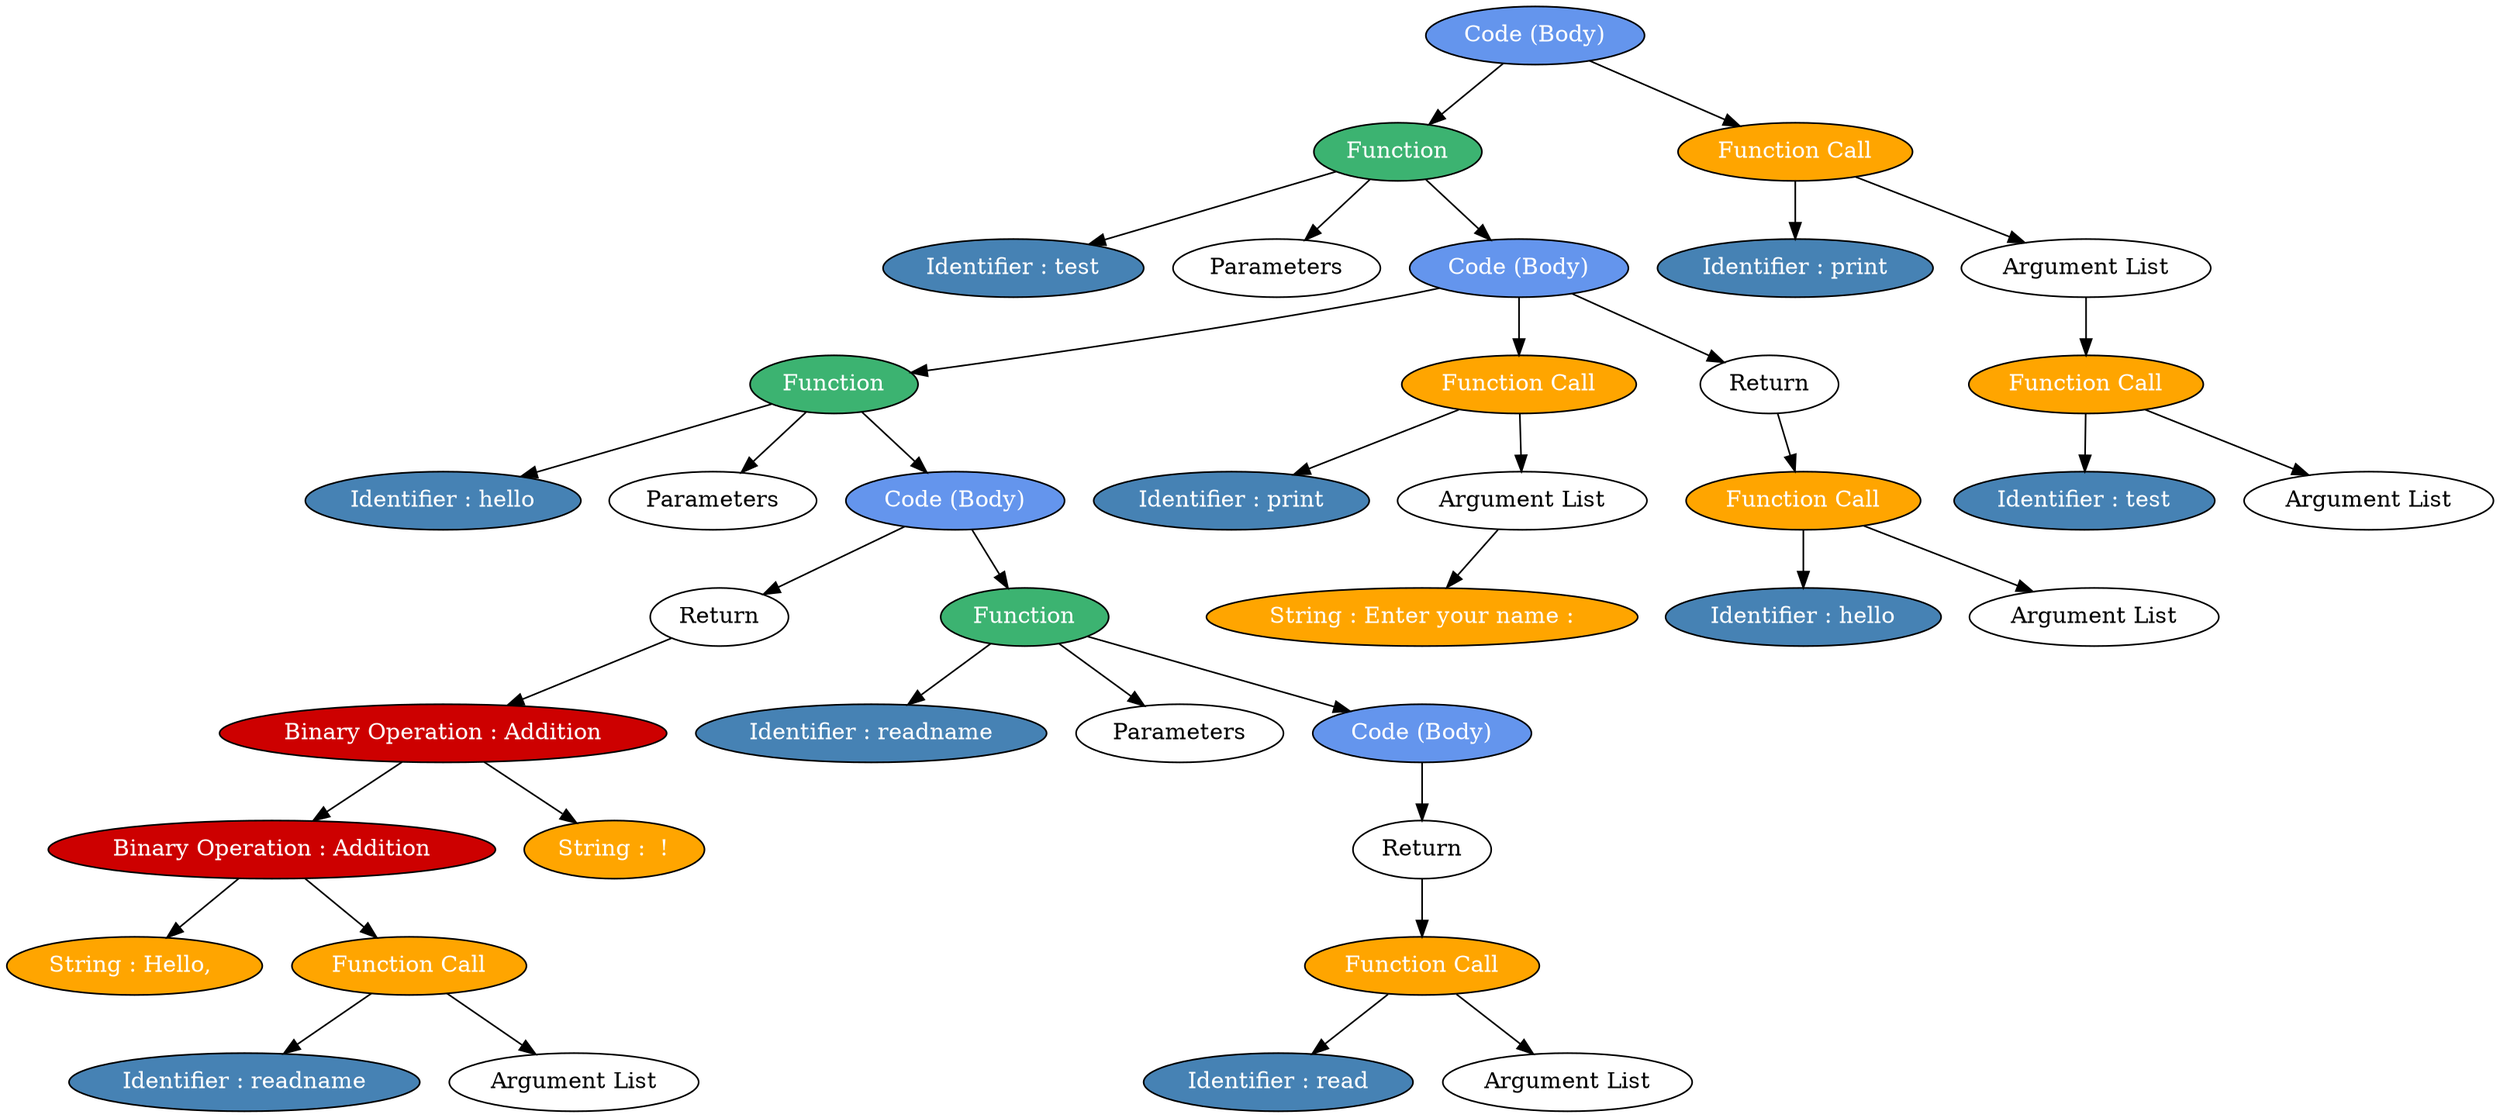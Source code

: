 digraph g {
	node0 [ label="Code (Body)" fillcolor=cornflowerblue fontcolor=white style=filled ];
	node32 [ label="Function" fillcolor=mediumseagreen fontcolor=white style=filled ];
	node0->node32 [ ];
	node1 [ label="Identifier : test" fillcolor=steelblue fontcolor=white style=filled ];
	node32->node1 [ ];
	node2 [ label="Parameters" ];
	node32->node2 [ ];
	node3 [ label="Code (Body)" fillcolor=cornflowerblue fontcolor=white style=filled ];
	node32->node3 [ ];
	node23 [ label="Function" fillcolor=mediumseagreen fontcolor=white style=filled ];
	node3->node23 [ ];
	node4 [ label="Identifier : hello" fillcolor=steelblue fontcolor=white style=filled ];
	node23->node4 [ ];
	node5 [ label="Parameters" ];
	node23->node5 [ ];
	node6 [ label="Code (Body)" fillcolor=cornflowerblue fontcolor=white style=filled ];
	node23->node6 [ ];
	node14 [ label="Return" ];
	node6->node14 [ ];
	node12 [ label="Binary Operation : Addition" fillcolor=red3 fontcolor=white style=filled ];
	node14->node12 [ ];
	node8 [ label="Binary Operation : Addition" fillcolor=red3 fontcolor=white style=filled ];
	node12->node8 [ ];
	node7 [ label="String : Hello, " fillcolor=orange fontcolor=white style=filled ];
	node8->node7 [ ];
	node10 [ label="Function Call" fillcolor=orange fontcolor=white style=filled ];
	node8->node10 [ ];
	node9 [ label="Identifier : readname" fillcolor=steelblue fontcolor=white style=filled ];
	node10->node9 [ ];
	node11 [ label="Argument List" ];
	node10->node11 [ ];
	node13 [ label="String :  !" fillcolor=orange fontcolor=white style=filled ];
	node12->node13 [ ];
	node22 [ label="Function" fillcolor=mediumseagreen fontcolor=white style=filled ];
	node6->node22 [ ];
	node15 [ label="Identifier : readname" fillcolor=steelblue fontcolor=white style=filled ];
	node22->node15 [ ];
	node16 [ label="Parameters" ];
	node22->node16 [ ];
	node17 [ label="Code (Body)" fillcolor=cornflowerblue fontcolor=white style=filled ];
	node22->node17 [ ];
	node21 [ label="Return" ];
	node17->node21 [ ];
	node19 [ label="Function Call" fillcolor=orange fontcolor=white style=filled ];
	node21->node19 [ ];
	node18 [ label="Identifier : read" fillcolor=steelblue fontcolor=white style=filled ];
	node19->node18 [ ];
	node20 [ label="Argument List" ];
	node19->node20 [ ];
	node25 [ label="Function Call" fillcolor=orange fontcolor=white style=filled ];
	node3->node25 [ ];
	node24 [ label="Identifier : print" fillcolor=steelblue fontcolor=white style=filled ];
	node25->node24 [ ];
	node26 [ label="Argument List" ];
	node25->node26 [ ];
	node27 [ label="String : Enter your name :" fillcolor=orange fontcolor=white style=filled ];
	node26->node27 [ ];
	node31 [ label="Return" ];
	node3->node31 [ ];
	node29 [ label="Function Call" fillcolor=orange fontcolor=white style=filled ];
	node31->node29 [ ];
	node28 [ label="Identifier : hello" fillcolor=steelblue fontcolor=white style=filled ];
	node29->node28 [ ];
	node30 [ label="Argument List" ];
	node29->node30 [ ];
	node34 [ label="Function Call" fillcolor=orange fontcolor=white style=filled ];
	node0->node34 [ ];
	node33 [ label="Identifier : print" fillcolor=steelblue fontcolor=white style=filled ];
	node34->node33 [ ];
	node35 [ label="Argument List" ];
	node34->node35 [ ];
	node37 [ label="Function Call" fillcolor=orange fontcolor=white style=filled ];
	node35->node37 [ ];
	node36 [ label="Identifier : test" fillcolor=steelblue fontcolor=white style=filled ];
	node37->node36 [ ];
	node38 [ label="Argument List" ];
	node37->node38 [ ];
}